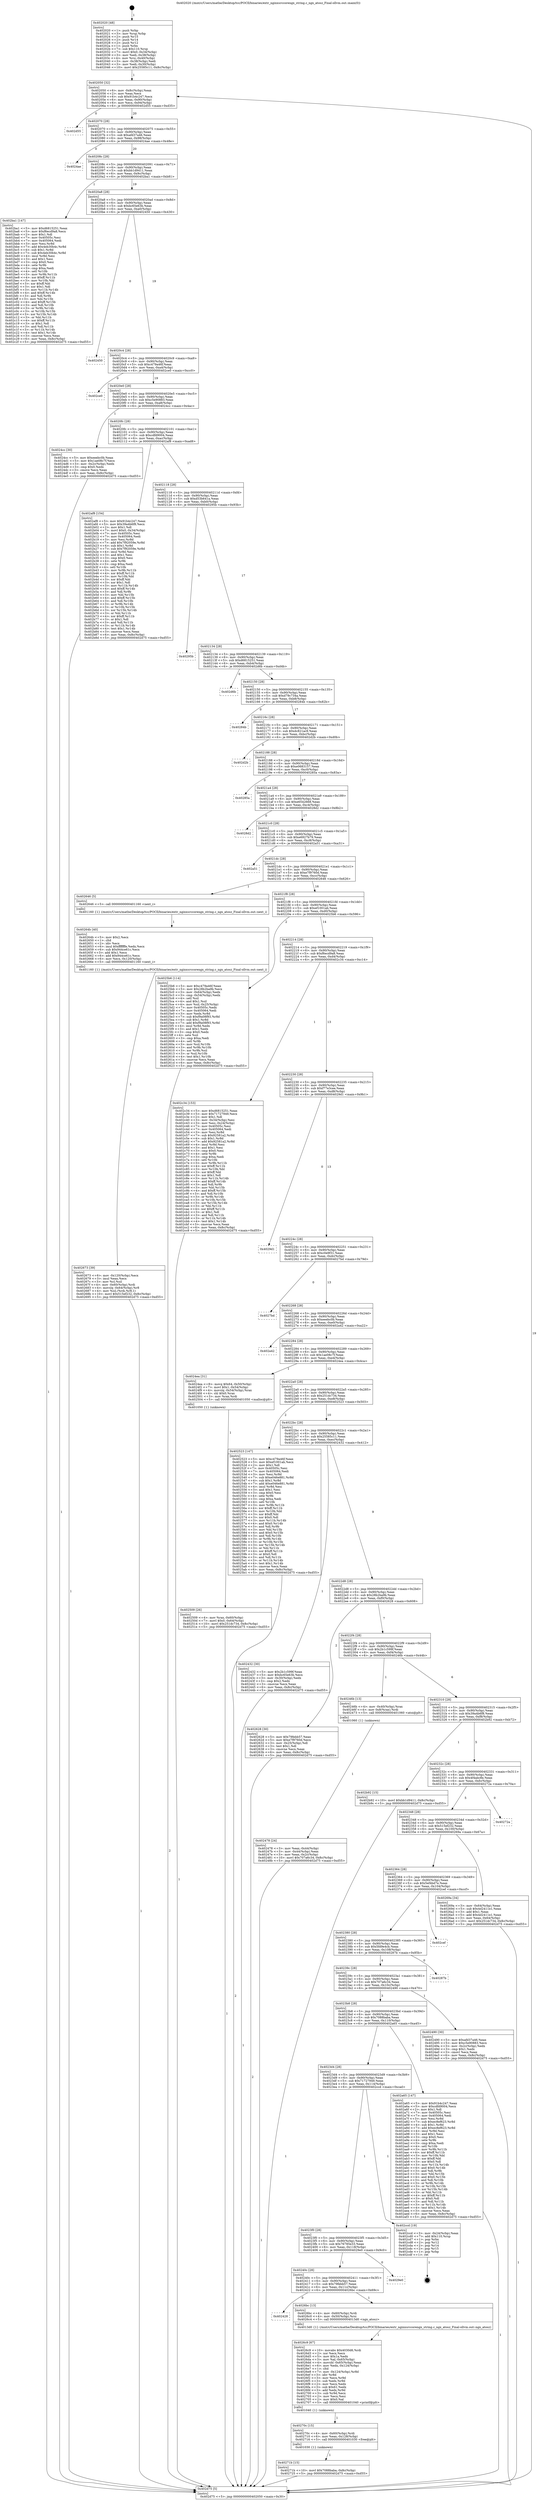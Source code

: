 digraph "0x402020" {
  label = "0x402020 (/mnt/c/Users/mathe/Desktop/tcc/POCII/binaries/extr_nginxsrccorengx_string.c_ngx_atosz_Final-ollvm.out::main(0))"
  labelloc = "t"
  node[shape=record]

  Entry [label="",width=0.3,height=0.3,shape=circle,fillcolor=black,style=filled]
  "0x402050" [label="{
     0x402050 [32]\l
     | [instrs]\l
     &nbsp;&nbsp;0x402050 \<+6\>: mov -0x8c(%rbp),%eax\l
     &nbsp;&nbsp;0x402056 \<+2\>: mov %eax,%ecx\l
     &nbsp;&nbsp;0x402058 \<+6\>: sub $0x91b4c247,%ecx\l
     &nbsp;&nbsp;0x40205e \<+6\>: mov %eax,-0x90(%rbp)\l
     &nbsp;&nbsp;0x402064 \<+6\>: mov %ecx,-0x94(%rbp)\l
     &nbsp;&nbsp;0x40206a \<+6\>: je 0000000000402d55 \<main+0xd35\>\l
  }"]
  "0x402d55" [label="{
     0x402d55\l
  }", style=dashed]
  "0x402070" [label="{
     0x402070 [28]\l
     | [instrs]\l
     &nbsp;&nbsp;0x402070 \<+5\>: jmp 0000000000402075 \<main+0x55\>\l
     &nbsp;&nbsp;0x402075 \<+6\>: mov -0x90(%rbp),%eax\l
     &nbsp;&nbsp;0x40207b \<+5\>: sub $0xafd37a46,%eax\l
     &nbsp;&nbsp;0x402080 \<+6\>: mov %eax,-0x98(%rbp)\l
     &nbsp;&nbsp;0x402086 \<+6\>: je 00000000004024ae \<main+0x48e\>\l
  }"]
  Exit [label="",width=0.3,height=0.3,shape=circle,fillcolor=black,style=filled,peripheries=2]
  "0x4024ae" [label="{
     0x4024ae\l
  }", style=dashed]
  "0x40208c" [label="{
     0x40208c [28]\l
     | [instrs]\l
     &nbsp;&nbsp;0x40208c \<+5\>: jmp 0000000000402091 \<main+0x71\>\l
     &nbsp;&nbsp;0x402091 \<+6\>: mov -0x90(%rbp),%eax\l
     &nbsp;&nbsp;0x402097 \<+5\>: sub $0xbb1d9411,%eax\l
     &nbsp;&nbsp;0x40209c \<+6\>: mov %eax,-0x9c(%rbp)\l
     &nbsp;&nbsp;0x4020a2 \<+6\>: je 0000000000402ba1 \<main+0xb81\>\l
  }"]
  "0x40271b" [label="{
     0x40271b [15]\l
     | [instrs]\l
     &nbsp;&nbsp;0x40271b \<+10\>: movl $0x7088baba,-0x8c(%rbp)\l
     &nbsp;&nbsp;0x402725 \<+5\>: jmp 0000000000402d75 \<main+0xd55\>\l
  }"]
  "0x402ba1" [label="{
     0x402ba1 [147]\l
     | [instrs]\l
     &nbsp;&nbsp;0x402ba1 \<+5\>: mov $0xd6815251,%eax\l
     &nbsp;&nbsp;0x402ba6 \<+5\>: mov $0xf6ecd9a8,%ecx\l
     &nbsp;&nbsp;0x402bab \<+2\>: mov $0x1,%dl\l
     &nbsp;&nbsp;0x402bad \<+7\>: mov 0x40505c,%esi\l
     &nbsp;&nbsp;0x402bb4 \<+7\>: mov 0x405064,%edi\l
     &nbsp;&nbsp;0x402bbb \<+3\>: mov %esi,%r8d\l
     &nbsp;&nbsp;0x402bbe \<+7\>: add $0x4eb30b4c,%r8d\l
     &nbsp;&nbsp;0x402bc5 \<+4\>: sub $0x1,%r8d\l
     &nbsp;&nbsp;0x402bc9 \<+7\>: sub $0x4eb30b4c,%r8d\l
     &nbsp;&nbsp;0x402bd0 \<+4\>: imul %r8d,%esi\l
     &nbsp;&nbsp;0x402bd4 \<+3\>: and $0x1,%esi\l
     &nbsp;&nbsp;0x402bd7 \<+3\>: cmp $0x0,%esi\l
     &nbsp;&nbsp;0x402bda \<+4\>: sete %r9b\l
     &nbsp;&nbsp;0x402bde \<+3\>: cmp $0xa,%edi\l
     &nbsp;&nbsp;0x402be1 \<+4\>: setl %r10b\l
     &nbsp;&nbsp;0x402be5 \<+3\>: mov %r9b,%r11b\l
     &nbsp;&nbsp;0x402be8 \<+4\>: xor $0xff,%r11b\l
     &nbsp;&nbsp;0x402bec \<+3\>: mov %r10b,%bl\l
     &nbsp;&nbsp;0x402bef \<+3\>: xor $0xff,%bl\l
     &nbsp;&nbsp;0x402bf2 \<+3\>: xor $0x1,%dl\l
     &nbsp;&nbsp;0x402bf5 \<+3\>: mov %r11b,%r14b\l
     &nbsp;&nbsp;0x402bf8 \<+4\>: and $0xff,%r14b\l
     &nbsp;&nbsp;0x402bfc \<+3\>: and %dl,%r9b\l
     &nbsp;&nbsp;0x402bff \<+3\>: mov %bl,%r15b\l
     &nbsp;&nbsp;0x402c02 \<+4\>: and $0xff,%r15b\l
     &nbsp;&nbsp;0x402c06 \<+3\>: and %dl,%r10b\l
     &nbsp;&nbsp;0x402c09 \<+3\>: or %r9b,%r14b\l
     &nbsp;&nbsp;0x402c0c \<+3\>: or %r10b,%r15b\l
     &nbsp;&nbsp;0x402c0f \<+3\>: xor %r15b,%r14b\l
     &nbsp;&nbsp;0x402c12 \<+3\>: or %bl,%r11b\l
     &nbsp;&nbsp;0x402c15 \<+4\>: xor $0xff,%r11b\l
     &nbsp;&nbsp;0x402c19 \<+3\>: or $0x1,%dl\l
     &nbsp;&nbsp;0x402c1c \<+3\>: and %dl,%r11b\l
     &nbsp;&nbsp;0x402c1f \<+3\>: or %r11b,%r14b\l
     &nbsp;&nbsp;0x402c22 \<+4\>: test $0x1,%r14b\l
     &nbsp;&nbsp;0x402c26 \<+3\>: cmovne %ecx,%eax\l
     &nbsp;&nbsp;0x402c29 \<+6\>: mov %eax,-0x8c(%rbp)\l
     &nbsp;&nbsp;0x402c2f \<+5\>: jmp 0000000000402d75 \<main+0xd55\>\l
  }"]
  "0x4020a8" [label="{
     0x4020a8 [28]\l
     | [instrs]\l
     &nbsp;&nbsp;0x4020a8 \<+5\>: jmp 00000000004020ad \<main+0x8d\>\l
     &nbsp;&nbsp;0x4020ad \<+6\>: mov -0x90(%rbp),%eax\l
     &nbsp;&nbsp;0x4020b3 \<+5\>: sub $0xbc65e63b,%eax\l
     &nbsp;&nbsp;0x4020b8 \<+6\>: mov %eax,-0xa0(%rbp)\l
     &nbsp;&nbsp;0x4020be \<+6\>: je 0000000000402450 \<main+0x430\>\l
  }"]
  "0x40270c" [label="{
     0x40270c [15]\l
     | [instrs]\l
     &nbsp;&nbsp;0x40270c \<+4\>: mov -0x60(%rbp),%rdi\l
     &nbsp;&nbsp;0x402710 \<+6\>: mov %eax,-0x128(%rbp)\l
     &nbsp;&nbsp;0x402716 \<+5\>: call 0000000000401030 \<free@plt\>\l
     | [calls]\l
     &nbsp;&nbsp;0x401030 \{1\} (unknown)\l
  }"]
  "0x402450" [label="{
     0x402450\l
  }", style=dashed]
  "0x4020c4" [label="{
     0x4020c4 [28]\l
     | [instrs]\l
     &nbsp;&nbsp;0x4020c4 \<+5\>: jmp 00000000004020c9 \<main+0xa9\>\l
     &nbsp;&nbsp;0x4020c9 \<+6\>: mov -0x90(%rbp),%eax\l
     &nbsp;&nbsp;0x4020cf \<+5\>: sub $0xc479a46f,%eax\l
     &nbsp;&nbsp;0x4020d4 \<+6\>: mov %eax,-0xa4(%rbp)\l
     &nbsp;&nbsp;0x4020da \<+6\>: je 0000000000402ce0 \<main+0xcc0\>\l
  }"]
  "0x4026c9" [label="{
     0x4026c9 [67]\l
     | [instrs]\l
     &nbsp;&nbsp;0x4026c9 \<+10\>: movabs $0x4030d6,%rdi\l
     &nbsp;&nbsp;0x4026d3 \<+2\>: xor %ecx,%ecx\l
     &nbsp;&nbsp;0x4026d5 \<+5\>: mov $0x1a,%edx\l
     &nbsp;&nbsp;0x4026da \<+3\>: mov %al,-0x65(%rbp)\l
     &nbsp;&nbsp;0x4026dd \<+4\>: movsbl -0x65(%rbp),%eax\l
     &nbsp;&nbsp;0x4026e1 \<+6\>: mov %edx,-0x124(%rbp)\l
     &nbsp;&nbsp;0x4026e7 \<+1\>: cltd\l
     &nbsp;&nbsp;0x4026e8 \<+7\>: mov -0x124(%rbp),%r8d\l
     &nbsp;&nbsp;0x4026ef \<+3\>: idiv %r8d\l
     &nbsp;&nbsp;0x4026f2 \<+3\>: mov %ecx,%r9d\l
     &nbsp;&nbsp;0x4026f5 \<+3\>: sub %edx,%r9d\l
     &nbsp;&nbsp;0x4026f8 \<+2\>: mov %ecx,%edx\l
     &nbsp;&nbsp;0x4026fa \<+3\>: sub $0x61,%edx\l
     &nbsp;&nbsp;0x4026fd \<+3\>: add %edx,%r9d\l
     &nbsp;&nbsp;0x402700 \<+3\>: sub %r9d,%ecx\l
     &nbsp;&nbsp;0x402703 \<+2\>: mov %ecx,%esi\l
     &nbsp;&nbsp;0x402705 \<+2\>: mov $0x0,%al\l
     &nbsp;&nbsp;0x402707 \<+5\>: call 0000000000401040 \<printf@plt\>\l
     | [calls]\l
     &nbsp;&nbsp;0x401040 \{1\} (unknown)\l
  }"]
  "0x402ce0" [label="{
     0x402ce0\l
  }", style=dashed]
  "0x4020e0" [label="{
     0x4020e0 [28]\l
     | [instrs]\l
     &nbsp;&nbsp;0x4020e0 \<+5\>: jmp 00000000004020e5 \<main+0xc5\>\l
     &nbsp;&nbsp;0x4020e5 \<+6\>: mov -0x90(%rbp),%eax\l
     &nbsp;&nbsp;0x4020eb \<+5\>: sub $0xc5e90883,%eax\l
     &nbsp;&nbsp;0x4020f0 \<+6\>: mov %eax,-0xa8(%rbp)\l
     &nbsp;&nbsp;0x4020f6 \<+6\>: je 00000000004024cc \<main+0x4ac\>\l
  }"]
  "0x402428" [label="{
     0x402428\l
  }", style=dashed]
  "0x4024cc" [label="{
     0x4024cc [30]\l
     | [instrs]\l
     &nbsp;&nbsp;0x4024cc \<+5\>: mov $0xeeebc0b,%eax\l
     &nbsp;&nbsp;0x4024d1 \<+5\>: mov $0x1ae08c7f,%ecx\l
     &nbsp;&nbsp;0x4024d6 \<+3\>: mov -0x2c(%rbp),%edx\l
     &nbsp;&nbsp;0x4024d9 \<+3\>: cmp $0x0,%edx\l
     &nbsp;&nbsp;0x4024dc \<+3\>: cmove %ecx,%eax\l
     &nbsp;&nbsp;0x4024df \<+6\>: mov %eax,-0x8c(%rbp)\l
     &nbsp;&nbsp;0x4024e5 \<+5\>: jmp 0000000000402d75 \<main+0xd55\>\l
  }"]
  "0x4020fc" [label="{
     0x4020fc [28]\l
     | [instrs]\l
     &nbsp;&nbsp;0x4020fc \<+5\>: jmp 0000000000402101 \<main+0xe1\>\l
     &nbsp;&nbsp;0x402101 \<+6\>: mov -0x90(%rbp),%eax\l
     &nbsp;&nbsp;0x402107 \<+5\>: sub $0xcdfd9004,%eax\l
     &nbsp;&nbsp;0x40210c \<+6\>: mov %eax,-0xac(%rbp)\l
     &nbsp;&nbsp;0x402112 \<+6\>: je 0000000000402af8 \<main+0xad8\>\l
  }"]
  "0x4026bc" [label="{
     0x4026bc [13]\l
     | [instrs]\l
     &nbsp;&nbsp;0x4026bc \<+4\>: mov -0x60(%rbp),%rdi\l
     &nbsp;&nbsp;0x4026c0 \<+4\>: mov -0x50(%rbp),%rsi\l
     &nbsp;&nbsp;0x4026c4 \<+5\>: call 00000000004013d0 \<ngx_atosz\>\l
     | [calls]\l
     &nbsp;&nbsp;0x4013d0 \{1\} (/mnt/c/Users/mathe/Desktop/tcc/POCII/binaries/extr_nginxsrccorengx_string.c_ngx_atosz_Final-ollvm.out::ngx_atosz)\l
  }"]
  "0x402af8" [label="{
     0x402af8 [154]\l
     | [instrs]\l
     &nbsp;&nbsp;0x402af8 \<+5\>: mov $0x91b4c247,%eax\l
     &nbsp;&nbsp;0x402afd \<+5\>: mov $0x39a4b6f8,%ecx\l
     &nbsp;&nbsp;0x402b02 \<+2\>: mov $0x1,%dl\l
     &nbsp;&nbsp;0x402b04 \<+7\>: movl $0x0,-0x34(%rbp)\l
     &nbsp;&nbsp;0x402b0b \<+7\>: mov 0x40505c,%esi\l
     &nbsp;&nbsp;0x402b12 \<+7\>: mov 0x405064,%edi\l
     &nbsp;&nbsp;0x402b19 \<+3\>: mov %esi,%r8d\l
     &nbsp;&nbsp;0x402b1c \<+7\>: add $0x7f92059e,%r8d\l
     &nbsp;&nbsp;0x402b23 \<+4\>: sub $0x1,%r8d\l
     &nbsp;&nbsp;0x402b27 \<+7\>: sub $0x7f92059e,%r8d\l
     &nbsp;&nbsp;0x402b2e \<+4\>: imul %r8d,%esi\l
     &nbsp;&nbsp;0x402b32 \<+3\>: and $0x1,%esi\l
     &nbsp;&nbsp;0x402b35 \<+3\>: cmp $0x0,%esi\l
     &nbsp;&nbsp;0x402b38 \<+4\>: sete %r9b\l
     &nbsp;&nbsp;0x402b3c \<+3\>: cmp $0xa,%edi\l
     &nbsp;&nbsp;0x402b3f \<+4\>: setl %r10b\l
     &nbsp;&nbsp;0x402b43 \<+3\>: mov %r9b,%r11b\l
     &nbsp;&nbsp;0x402b46 \<+4\>: xor $0xff,%r11b\l
     &nbsp;&nbsp;0x402b4a \<+3\>: mov %r10b,%bl\l
     &nbsp;&nbsp;0x402b4d \<+3\>: xor $0xff,%bl\l
     &nbsp;&nbsp;0x402b50 \<+3\>: xor $0x1,%dl\l
     &nbsp;&nbsp;0x402b53 \<+3\>: mov %r11b,%r14b\l
     &nbsp;&nbsp;0x402b56 \<+4\>: and $0xff,%r14b\l
     &nbsp;&nbsp;0x402b5a \<+3\>: and %dl,%r9b\l
     &nbsp;&nbsp;0x402b5d \<+3\>: mov %bl,%r15b\l
     &nbsp;&nbsp;0x402b60 \<+4\>: and $0xff,%r15b\l
     &nbsp;&nbsp;0x402b64 \<+3\>: and %dl,%r10b\l
     &nbsp;&nbsp;0x402b67 \<+3\>: or %r9b,%r14b\l
     &nbsp;&nbsp;0x402b6a \<+3\>: or %r10b,%r15b\l
     &nbsp;&nbsp;0x402b6d \<+3\>: xor %r15b,%r14b\l
     &nbsp;&nbsp;0x402b70 \<+3\>: or %bl,%r11b\l
     &nbsp;&nbsp;0x402b73 \<+4\>: xor $0xff,%r11b\l
     &nbsp;&nbsp;0x402b77 \<+3\>: or $0x1,%dl\l
     &nbsp;&nbsp;0x402b7a \<+3\>: and %dl,%r11b\l
     &nbsp;&nbsp;0x402b7d \<+3\>: or %r11b,%r14b\l
     &nbsp;&nbsp;0x402b80 \<+4\>: test $0x1,%r14b\l
     &nbsp;&nbsp;0x402b84 \<+3\>: cmovne %ecx,%eax\l
     &nbsp;&nbsp;0x402b87 \<+6\>: mov %eax,-0x8c(%rbp)\l
     &nbsp;&nbsp;0x402b8d \<+5\>: jmp 0000000000402d75 \<main+0xd55\>\l
  }"]
  "0x402118" [label="{
     0x402118 [28]\l
     | [instrs]\l
     &nbsp;&nbsp;0x402118 \<+5\>: jmp 000000000040211d \<main+0xfd\>\l
     &nbsp;&nbsp;0x40211d \<+6\>: mov -0x90(%rbp),%eax\l
     &nbsp;&nbsp;0x402123 \<+5\>: sub $0xd53b641a,%eax\l
     &nbsp;&nbsp;0x402128 \<+6\>: mov %eax,-0xb0(%rbp)\l
     &nbsp;&nbsp;0x40212e \<+6\>: je 000000000040295b \<main+0x93b\>\l
  }"]
  "0x40240c" [label="{
     0x40240c [28]\l
     | [instrs]\l
     &nbsp;&nbsp;0x40240c \<+5\>: jmp 0000000000402411 \<main+0x3f1\>\l
     &nbsp;&nbsp;0x402411 \<+6\>: mov -0x90(%rbp),%eax\l
     &nbsp;&nbsp;0x402417 \<+5\>: sub $0x79febb57,%eax\l
     &nbsp;&nbsp;0x40241c \<+6\>: mov %eax,-0x11c(%rbp)\l
     &nbsp;&nbsp;0x402422 \<+6\>: je 00000000004026bc \<main+0x69c\>\l
  }"]
  "0x40295b" [label="{
     0x40295b\l
  }", style=dashed]
  "0x402134" [label="{
     0x402134 [28]\l
     | [instrs]\l
     &nbsp;&nbsp;0x402134 \<+5\>: jmp 0000000000402139 \<main+0x119\>\l
     &nbsp;&nbsp;0x402139 \<+6\>: mov -0x90(%rbp),%eax\l
     &nbsp;&nbsp;0x40213f \<+5\>: sub $0xd6815251,%eax\l
     &nbsp;&nbsp;0x402144 \<+6\>: mov %eax,-0xb4(%rbp)\l
     &nbsp;&nbsp;0x40214a \<+6\>: je 0000000000402d6b \<main+0xd4b\>\l
  }"]
  "0x4029e0" [label="{
     0x4029e0\l
  }", style=dashed]
  "0x402d6b" [label="{
     0x402d6b\l
  }", style=dashed]
  "0x402150" [label="{
     0x402150 [28]\l
     | [instrs]\l
     &nbsp;&nbsp;0x402150 \<+5\>: jmp 0000000000402155 \<main+0x135\>\l
     &nbsp;&nbsp;0x402155 \<+6\>: mov -0x90(%rbp),%eax\l
     &nbsp;&nbsp;0x40215b \<+5\>: sub $0xd79c734a,%eax\l
     &nbsp;&nbsp;0x402160 \<+6\>: mov %eax,-0xb8(%rbp)\l
     &nbsp;&nbsp;0x402166 \<+6\>: je 000000000040284b \<main+0x82b\>\l
  }"]
  "0x4023f0" [label="{
     0x4023f0 [28]\l
     | [instrs]\l
     &nbsp;&nbsp;0x4023f0 \<+5\>: jmp 00000000004023f5 \<main+0x3d5\>\l
     &nbsp;&nbsp;0x4023f5 \<+6\>: mov -0x90(%rbp),%eax\l
     &nbsp;&nbsp;0x4023fb \<+5\>: sub $0x76785e33,%eax\l
     &nbsp;&nbsp;0x402400 \<+6\>: mov %eax,-0x118(%rbp)\l
     &nbsp;&nbsp;0x402406 \<+6\>: je 00000000004029e0 \<main+0x9c0\>\l
  }"]
  "0x40284b" [label="{
     0x40284b\l
  }", style=dashed]
  "0x40216c" [label="{
     0x40216c [28]\l
     | [instrs]\l
     &nbsp;&nbsp;0x40216c \<+5\>: jmp 0000000000402171 \<main+0x151\>\l
     &nbsp;&nbsp;0x402171 \<+6\>: mov -0x90(%rbp),%eax\l
     &nbsp;&nbsp;0x402177 \<+5\>: sub $0xdc821ac9,%eax\l
     &nbsp;&nbsp;0x40217c \<+6\>: mov %eax,-0xbc(%rbp)\l
     &nbsp;&nbsp;0x402182 \<+6\>: je 0000000000402d2b \<main+0xd0b\>\l
  }"]
  "0x402ccd" [label="{
     0x402ccd [19]\l
     | [instrs]\l
     &nbsp;&nbsp;0x402ccd \<+3\>: mov -0x24(%rbp),%eax\l
     &nbsp;&nbsp;0x402cd0 \<+7\>: add $0x110,%rsp\l
     &nbsp;&nbsp;0x402cd7 \<+1\>: pop %rbx\l
     &nbsp;&nbsp;0x402cd8 \<+2\>: pop %r12\l
     &nbsp;&nbsp;0x402cda \<+2\>: pop %r14\l
     &nbsp;&nbsp;0x402cdc \<+2\>: pop %r15\l
     &nbsp;&nbsp;0x402cde \<+1\>: pop %rbp\l
     &nbsp;&nbsp;0x402cdf \<+1\>: ret\l
  }"]
  "0x402d2b" [label="{
     0x402d2b\l
  }", style=dashed]
  "0x402188" [label="{
     0x402188 [28]\l
     | [instrs]\l
     &nbsp;&nbsp;0x402188 \<+5\>: jmp 000000000040218d \<main+0x16d\>\l
     &nbsp;&nbsp;0x40218d \<+6\>: mov -0x90(%rbp),%eax\l
     &nbsp;&nbsp;0x402193 \<+5\>: sub $0xe0683157,%eax\l
     &nbsp;&nbsp;0x402198 \<+6\>: mov %eax,-0xc0(%rbp)\l
     &nbsp;&nbsp;0x40219e \<+6\>: je 000000000040285a \<main+0x83a\>\l
  }"]
  "0x4023d4" [label="{
     0x4023d4 [28]\l
     | [instrs]\l
     &nbsp;&nbsp;0x4023d4 \<+5\>: jmp 00000000004023d9 \<main+0x3b9\>\l
     &nbsp;&nbsp;0x4023d9 \<+6\>: mov -0x90(%rbp),%eax\l
     &nbsp;&nbsp;0x4023df \<+5\>: sub $0x71727949,%eax\l
     &nbsp;&nbsp;0x4023e4 \<+6\>: mov %eax,-0x114(%rbp)\l
     &nbsp;&nbsp;0x4023ea \<+6\>: je 0000000000402ccd \<main+0xcad\>\l
  }"]
  "0x40285a" [label="{
     0x40285a\l
  }", style=dashed]
  "0x4021a4" [label="{
     0x4021a4 [28]\l
     | [instrs]\l
     &nbsp;&nbsp;0x4021a4 \<+5\>: jmp 00000000004021a9 \<main+0x189\>\l
     &nbsp;&nbsp;0x4021a9 \<+6\>: mov -0x90(%rbp),%eax\l
     &nbsp;&nbsp;0x4021af \<+5\>: sub $0xe6542668,%eax\l
     &nbsp;&nbsp;0x4021b4 \<+6\>: mov %eax,-0xc4(%rbp)\l
     &nbsp;&nbsp;0x4021ba \<+6\>: je 00000000004028d2 \<main+0x8b2\>\l
  }"]
  "0x402a65" [label="{
     0x402a65 [147]\l
     | [instrs]\l
     &nbsp;&nbsp;0x402a65 \<+5\>: mov $0x91b4c247,%eax\l
     &nbsp;&nbsp;0x402a6a \<+5\>: mov $0xcdfd9004,%ecx\l
     &nbsp;&nbsp;0x402a6f \<+2\>: mov $0x1,%dl\l
     &nbsp;&nbsp;0x402a71 \<+7\>: mov 0x40505c,%esi\l
     &nbsp;&nbsp;0x402a78 \<+7\>: mov 0x405064,%edi\l
     &nbsp;&nbsp;0x402a7f \<+3\>: mov %esi,%r8d\l
     &nbsp;&nbsp;0x402a82 \<+7\>: sub $0xec8ef623,%r8d\l
     &nbsp;&nbsp;0x402a89 \<+4\>: sub $0x1,%r8d\l
     &nbsp;&nbsp;0x402a8d \<+7\>: add $0xec8ef623,%r8d\l
     &nbsp;&nbsp;0x402a94 \<+4\>: imul %r8d,%esi\l
     &nbsp;&nbsp;0x402a98 \<+3\>: and $0x1,%esi\l
     &nbsp;&nbsp;0x402a9b \<+3\>: cmp $0x0,%esi\l
     &nbsp;&nbsp;0x402a9e \<+4\>: sete %r9b\l
     &nbsp;&nbsp;0x402aa2 \<+3\>: cmp $0xa,%edi\l
     &nbsp;&nbsp;0x402aa5 \<+4\>: setl %r10b\l
     &nbsp;&nbsp;0x402aa9 \<+3\>: mov %r9b,%r11b\l
     &nbsp;&nbsp;0x402aac \<+4\>: xor $0xff,%r11b\l
     &nbsp;&nbsp;0x402ab0 \<+3\>: mov %r10b,%bl\l
     &nbsp;&nbsp;0x402ab3 \<+3\>: xor $0xff,%bl\l
     &nbsp;&nbsp;0x402ab6 \<+3\>: xor $0x0,%dl\l
     &nbsp;&nbsp;0x402ab9 \<+3\>: mov %r11b,%r14b\l
     &nbsp;&nbsp;0x402abc \<+4\>: and $0x0,%r14b\l
     &nbsp;&nbsp;0x402ac0 \<+3\>: and %dl,%r9b\l
     &nbsp;&nbsp;0x402ac3 \<+3\>: mov %bl,%r15b\l
     &nbsp;&nbsp;0x402ac6 \<+4\>: and $0x0,%r15b\l
     &nbsp;&nbsp;0x402aca \<+3\>: and %dl,%r10b\l
     &nbsp;&nbsp;0x402acd \<+3\>: or %r9b,%r14b\l
     &nbsp;&nbsp;0x402ad0 \<+3\>: or %r10b,%r15b\l
     &nbsp;&nbsp;0x402ad3 \<+3\>: xor %r15b,%r14b\l
     &nbsp;&nbsp;0x402ad6 \<+3\>: or %bl,%r11b\l
     &nbsp;&nbsp;0x402ad9 \<+4\>: xor $0xff,%r11b\l
     &nbsp;&nbsp;0x402add \<+3\>: or $0x0,%dl\l
     &nbsp;&nbsp;0x402ae0 \<+3\>: and %dl,%r11b\l
     &nbsp;&nbsp;0x402ae3 \<+3\>: or %r11b,%r14b\l
     &nbsp;&nbsp;0x402ae6 \<+4\>: test $0x1,%r14b\l
     &nbsp;&nbsp;0x402aea \<+3\>: cmovne %ecx,%eax\l
     &nbsp;&nbsp;0x402aed \<+6\>: mov %eax,-0x8c(%rbp)\l
     &nbsp;&nbsp;0x402af3 \<+5\>: jmp 0000000000402d75 \<main+0xd55\>\l
  }"]
  "0x4028d2" [label="{
     0x4028d2\l
  }", style=dashed]
  "0x4021c0" [label="{
     0x4021c0 [28]\l
     | [instrs]\l
     &nbsp;&nbsp;0x4021c0 \<+5\>: jmp 00000000004021c5 \<main+0x1a5\>\l
     &nbsp;&nbsp;0x4021c5 \<+6\>: mov -0x90(%rbp),%eax\l
     &nbsp;&nbsp;0x4021cb \<+5\>: sub $0xe6927b79,%eax\l
     &nbsp;&nbsp;0x4021d0 \<+6\>: mov %eax,-0xc8(%rbp)\l
     &nbsp;&nbsp;0x4021d6 \<+6\>: je 0000000000402a51 \<main+0xa31\>\l
  }"]
  "0x402673" [label="{
     0x402673 [39]\l
     | [instrs]\l
     &nbsp;&nbsp;0x402673 \<+6\>: mov -0x120(%rbp),%ecx\l
     &nbsp;&nbsp;0x402679 \<+3\>: imul %eax,%ecx\l
     &nbsp;&nbsp;0x40267c \<+3\>: mov %cl,%sil\l
     &nbsp;&nbsp;0x40267f \<+4\>: mov -0x60(%rbp),%rdi\l
     &nbsp;&nbsp;0x402683 \<+4\>: movslq -0x64(%rbp),%r8\l
     &nbsp;&nbsp;0x402687 \<+4\>: mov %sil,(%rdi,%r8,1)\l
     &nbsp;&nbsp;0x40268b \<+10\>: movl $0x515ef232,-0x8c(%rbp)\l
     &nbsp;&nbsp;0x402695 \<+5\>: jmp 0000000000402d75 \<main+0xd55\>\l
  }"]
  "0x402a51" [label="{
     0x402a51\l
  }", style=dashed]
  "0x4021dc" [label="{
     0x4021dc [28]\l
     | [instrs]\l
     &nbsp;&nbsp;0x4021dc \<+5\>: jmp 00000000004021e1 \<main+0x1c1\>\l
     &nbsp;&nbsp;0x4021e1 \<+6\>: mov -0x90(%rbp),%eax\l
     &nbsp;&nbsp;0x4021e7 \<+5\>: sub $0xe7f9760d,%eax\l
     &nbsp;&nbsp;0x4021ec \<+6\>: mov %eax,-0xcc(%rbp)\l
     &nbsp;&nbsp;0x4021f2 \<+6\>: je 0000000000402646 \<main+0x626\>\l
  }"]
  "0x40264b" [label="{
     0x40264b [40]\l
     | [instrs]\l
     &nbsp;&nbsp;0x40264b \<+5\>: mov $0x2,%ecx\l
     &nbsp;&nbsp;0x402650 \<+1\>: cltd\l
     &nbsp;&nbsp;0x402651 \<+2\>: idiv %ecx\l
     &nbsp;&nbsp;0x402653 \<+6\>: imul $0xfffffffe,%edx,%ecx\l
     &nbsp;&nbsp;0x402659 \<+6\>: sub $0x944ce61c,%ecx\l
     &nbsp;&nbsp;0x40265f \<+3\>: add $0x1,%ecx\l
     &nbsp;&nbsp;0x402662 \<+6\>: add $0x944ce61c,%ecx\l
     &nbsp;&nbsp;0x402668 \<+6\>: mov %ecx,-0x120(%rbp)\l
     &nbsp;&nbsp;0x40266e \<+5\>: call 0000000000401160 \<next_i\>\l
     | [calls]\l
     &nbsp;&nbsp;0x401160 \{1\} (/mnt/c/Users/mathe/Desktop/tcc/POCII/binaries/extr_nginxsrccorengx_string.c_ngx_atosz_Final-ollvm.out::next_i)\l
  }"]
  "0x402646" [label="{
     0x402646 [5]\l
     | [instrs]\l
     &nbsp;&nbsp;0x402646 \<+5\>: call 0000000000401160 \<next_i\>\l
     | [calls]\l
     &nbsp;&nbsp;0x401160 \{1\} (/mnt/c/Users/mathe/Desktop/tcc/POCII/binaries/extr_nginxsrccorengx_string.c_ngx_atosz_Final-ollvm.out::next_i)\l
  }"]
  "0x4021f8" [label="{
     0x4021f8 [28]\l
     | [instrs]\l
     &nbsp;&nbsp;0x4021f8 \<+5\>: jmp 00000000004021fd \<main+0x1dd\>\l
     &nbsp;&nbsp;0x4021fd \<+6\>: mov -0x90(%rbp),%eax\l
     &nbsp;&nbsp;0x402203 \<+5\>: sub $0xef1001ab,%eax\l
     &nbsp;&nbsp;0x402208 \<+6\>: mov %eax,-0xd0(%rbp)\l
     &nbsp;&nbsp;0x40220e \<+6\>: je 00000000004025b6 \<main+0x596\>\l
  }"]
  "0x402509" [label="{
     0x402509 [26]\l
     | [instrs]\l
     &nbsp;&nbsp;0x402509 \<+4\>: mov %rax,-0x60(%rbp)\l
     &nbsp;&nbsp;0x40250d \<+7\>: movl $0x0,-0x64(%rbp)\l
     &nbsp;&nbsp;0x402514 \<+10\>: movl $0x251dc734,-0x8c(%rbp)\l
     &nbsp;&nbsp;0x40251e \<+5\>: jmp 0000000000402d75 \<main+0xd55\>\l
  }"]
  "0x4025b6" [label="{
     0x4025b6 [114]\l
     | [instrs]\l
     &nbsp;&nbsp;0x4025b6 \<+5\>: mov $0xc479a46f,%eax\l
     &nbsp;&nbsp;0x4025bb \<+5\>: mov $0x28b2ba9b,%ecx\l
     &nbsp;&nbsp;0x4025c0 \<+3\>: mov -0x64(%rbp),%edx\l
     &nbsp;&nbsp;0x4025c3 \<+3\>: cmp -0x54(%rbp),%edx\l
     &nbsp;&nbsp;0x4025c6 \<+4\>: setl %sil\l
     &nbsp;&nbsp;0x4025ca \<+4\>: and $0x1,%sil\l
     &nbsp;&nbsp;0x4025ce \<+4\>: mov %sil,-0x25(%rbp)\l
     &nbsp;&nbsp;0x4025d2 \<+7\>: mov 0x40505c,%edx\l
     &nbsp;&nbsp;0x4025d9 \<+7\>: mov 0x405064,%edi\l
     &nbsp;&nbsp;0x4025e0 \<+3\>: mov %edx,%r8d\l
     &nbsp;&nbsp;0x4025e3 \<+7\>: sub $0xf9a08f93,%r8d\l
     &nbsp;&nbsp;0x4025ea \<+4\>: sub $0x1,%r8d\l
     &nbsp;&nbsp;0x4025ee \<+7\>: add $0xf9a08f93,%r8d\l
     &nbsp;&nbsp;0x4025f5 \<+4\>: imul %r8d,%edx\l
     &nbsp;&nbsp;0x4025f9 \<+3\>: and $0x1,%edx\l
     &nbsp;&nbsp;0x4025fc \<+3\>: cmp $0x0,%edx\l
     &nbsp;&nbsp;0x4025ff \<+4\>: sete %sil\l
     &nbsp;&nbsp;0x402603 \<+3\>: cmp $0xa,%edi\l
     &nbsp;&nbsp;0x402606 \<+4\>: setl %r9b\l
     &nbsp;&nbsp;0x40260a \<+3\>: mov %sil,%r10b\l
     &nbsp;&nbsp;0x40260d \<+3\>: and %r9b,%r10b\l
     &nbsp;&nbsp;0x402610 \<+3\>: xor %r9b,%sil\l
     &nbsp;&nbsp;0x402613 \<+3\>: or %sil,%r10b\l
     &nbsp;&nbsp;0x402616 \<+4\>: test $0x1,%r10b\l
     &nbsp;&nbsp;0x40261a \<+3\>: cmovne %ecx,%eax\l
     &nbsp;&nbsp;0x40261d \<+6\>: mov %eax,-0x8c(%rbp)\l
     &nbsp;&nbsp;0x402623 \<+5\>: jmp 0000000000402d75 \<main+0xd55\>\l
  }"]
  "0x402214" [label="{
     0x402214 [28]\l
     | [instrs]\l
     &nbsp;&nbsp;0x402214 \<+5\>: jmp 0000000000402219 \<main+0x1f9\>\l
     &nbsp;&nbsp;0x402219 \<+6\>: mov -0x90(%rbp),%eax\l
     &nbsp;&nbsp;0x40221f \<+5\>: sub $0xf6ecd9a8,%eax\l
     &nbsp;&nbsp;0x402224 \<+6\>: mov %eax,-0xd4(%rbp)\l
     &nbsp;&nbsp;0x40222a \<+6\>: je 0000000000402c34 \<main+0xc14\>\l
  }"]
  "0x4023b8" [label="{
     0x4023b8 [28]\l
     | [instrs]\l
     &nbsp;&nbsp;0x4023b8 \<+5\>: jmp 00000000004023bd \<main+0x39d\>\l
     &nbsp;&nbsp;0x4023bd \<+6\>: mov -0x90(%rbp),%eax\l
     &nbsp;&nbsp;0x4023c3 \<+5\>: sub $0x7088baba,%eax\l
     &nbsp;&nbsp;0x4023c8 \<+6\>: mov %eax,-0x110(%rbp)\l
     &nbsp;&nbsp;0x4023ce \<+6\>: je 0000000000402a65 \<main+0xa45\>\l
  }"]
  "0x402c34" [label="{
     0x402c34 [153]\l
     | [instrs]\l
     &nbsp;&nbsp;0x402c34 \<+5\>: mov $0xd6815251,%eax\l
     &nbsp;&nbsp;0x402c39 \<+5\>: mov $0x71727949,%ecx\l
     &nbsp;&nbsp;0x402c3e \<+2\>: mov $0x1,%dl\l
     &nbsp;&nbsp;0x402c40 \<+3\>: mov -0x34(%rbp),%esi\l
     &nbsp;&nbsp;0x402c43 \<+3\>: mov %esi,-0x24(%rbp)\l
     &nbsp;&nbsp;0x402c46 \<+7\>: mov 0x40505c,%esi\l
     &nbsp;&nbsp;0x402c4d \<+7\>: mov 0x405064,%edi\l
     &nbsp;&nbsp;0x402c54 \<+3\>: mov %esi,%r8d\l
     &nbsp;&nbsp;0x402c57 \<+7\>: sub $0x92581a2,%r8d\l
     &nbsp;&nbsp;0x402c5e \<+4\>: sub $0x1,%r8d\l
     &nbsp;&nbsp;0x402c62 \<+7\>: add $0x92581a2,%r8d\l
     &nbsp;&nbsp;0x402c69 \<+4\>: imul %r8d,%esi\l
     &nbsp;&nbsp;0x402c6d \<+3\>: and $0x1,%esi\l
     &nbsp;&nbsp;0x402c70 \<+3\>: cmp $0x0,%esi\l
     &nbsp;&nbsp;0x402c73 \<+4\>: sete %r9b\l
     &nbsp;&nbsp;0x402c77 \<+3\>: cmp $0xa,%edi\l
     &nbsp;&nbsp;0x402c7a \<+4\>: setl %r10b\l
     &nbsp;&nbsp;0x402c7e \<+3\>: mov %r9b,%r11b\l
     &nbsp;&nbsp;0x402c81 \<+4\>: xor $0xff,%r11b\l
     &nbsp;&nbsp;0x402c85 \<+3\>: mov %r10b,%bl\l
     &nbsp;&nbsp;0x402c88 \<+3\>: xor $0xff,%bl\l
     &nbsp;&nbsp;0x402c8b \<+3\>: xor $0x1,%dl\l
     &nbsp;&nbsp;0x402c8e \<+3\>: mov %r11b,%r14b\l
     &nbsp;&nbsp;0x402c91 \<+4\>: and $0xff,%r14b\l
     &nbsp;&nbsp;0x402c95 \<+3\>: and %dl,%r9b\l
     &nbsp;&nbsp;0x402c98 \<+3\>: mov %bl,%r15b\l
     &nbsp;&nbsp;0x402c9b \<+4\>: and $0xff,%r15b\l
     &nbsp;&nbsp;0x402c9f \<+3\>: and %dl,%r10b\l
     &nbsp;&nbsp;0x402ca2 \<+3\>: or %r9b,%r14b\l
     &nbsp;&nbsp;0x402ca5 \<+3\>: or %r10b,%r15b\l
     &nbsp;&nbsp;0x402ca8 \<+3\>: xor %r15b,%r14b\l
     &nbsp;&nbsp;0x402cab \<+3\>: or %bl,%r11b\l
     &nbsp;&nbsp;0x402cae \<+4\>: xor $0xff,%r11b\l
     &nbsp;&nbsp;0x402cb2 \<+3\>: or $0x1,%dl\l
     &nbsp;&nbsp;0x402cb5 \<+3\>: and %dl,%r11b\l
     &nbsp;&nbsp;0x402cb8 \<+3\>: or %r11b,%r14b\l
     &nbsp;&nbsp;0x402cbb \<+4\>: test $0x1,%r14b\l
     &nbsp;&nbsp;0x402cbf \<+3\>: cmovne %ecx,%eax\l
     &nbsp;&nbsp;0x402cc2 \<+6\>: mov %eax,-0x8c(%rbp)\l
     &nbsp;&nbsp;0x402cc8 \<+5\>: jmp 0000000000402d75 \<main+0xd55\>\l
  }"]
  "0x402230" [label="{
     0x402230 [28]\l
     | [instrs]\l
     &nbsp;&nbsp;0x402230 \<+5\>: jmp 0000000000402235 \<main+0x215\>\l
     &nbsp;&nbsp;0x402235 \<+6\>: mov -0x90(%rbp),%eax\l
     &nbsp;&nbsp;0x40223b \<+5\>: sub $0xf77e3cee,%eax\l
     &nbsp;&nbsp;0x402240 \<+6\>: mov %eax,-0xd8(%rbp)\l
     &nbsp;&nbsp;0x402246 \<+6\>: je 00000000004029d1 \<main+0x9b1\>\l
  }"]
  "0x402490" [label="{
     0x402490 [30]\l
     | [instrs]\l
     &nbsp;&nbsp;0x402490 \<+5\>: mov $0xafd37a46,%eax\l
     &nbsp;&nbsp;0x402495 \<+5\>: mov $0xc5e90883,%ecx\l
     &nbsp;&nbsp;0x40249a \<+3\>: mov -0x2c(%rbp),%edx\l
     &nbsp;&nbsp;0x40249d \<+3\>: cmp $0x1,%edx\l
     &nbsp;&nbsp;0x4024a0 \<+3\>: cmovl %ecx,%eax\l
     &nbsp;&nbsp;0x4024a3 \<+6\>: mov %eax,-0x8c(%rbp)\l
     &nbsp;&nbsp;0x4024a9 \<+5\>: jmp 0000000000402d75 \<main+0xd55\>\l
  }"]
  "0x4029d1" [label="{
     0x4029d1\l
  }", style=dashed]
  "0x40224c" [label="{
     0x40224c [28]\l
     | [instrs]\l
     &nbsp;&nbsp;0x40224c \<+5\>: jmp 0000000000402251 \<main+0x231\>\l
     &nbsp;&nbsp;0x402251 \<+6\>: mov -0x90(%rbp),%eax\l
     &nbsp;&nbsp;0x402257 \<+5\>: sub $0xc0e9f31,%eax\l
     &nbsp;&nbsp;0x40225c \<+6\>: mov %eax,-0xdc(%rbp)\l
     &nbsp;&nbsp;0x402262 \<+6\>: je 00000000004027bd \<main+0x79d\>\l
  }"]
  "0x40239c" [label="{
     0x40239c [28]\l
     | [instrs]\l
     &nbsp;&nbsp;0x40239c \<+5\>: jmp 00000000004023a1 \<main+0x381\>\l
     &nbsp;&nbsp;0x4023a1 \<+6\>: mov -0x90(%rbp),%eax\l
     &nbsp;&nbsp;0x4023a7 \<+5\>: sub $0x707a6c34,%eax\l
     &nbsp;&nbsp;0x4023ac \<+6\>: mov %eax,-0x10c(%rbp)\l
     &nbsp;&nbsp;0x4023b2 \<+6\>: je 0000000000402490 \<main+0x470\>\l
  }"]
  "0x4027bd" [label="{
     0x4027bd\l
  }", style=dashed]
  "0x402268" [label="{
     0x402268 [28]\l
     | [instrs]\l
     &nbsp;&nbsp;0x402268 \<+5\>: jmp 000000000040226d \<main+0x24d\>\l
     &nbsp;&nbsp;0x40226d \<+6\>: mov -0x90(%rbp),%eax\l
     &nbsp;&nbsp;0x402273 \<+5\>: sub $0xeeebc0b,%eax\l
     &nbsp;&nbsp;0x402278 \<+6\>: mov %eax,-0xe0(%rbp)\l
     &nbsp;&nbsp;0x40227e \<+6\>: je 0000000000402a42 \<main+0xa22\>\l
  }"]
  "0x40287b" [label="{
     0x40287b\l
  }", style=dashed]
  "0x402a42" [label="{
     0x402a42\l
  }", style=dashed]
  "0x402284" [label="{
     0x402284 [28]\l
     | [instrs]\l
     &nbsp;&nbsp;0x402284 \<+5\>: jmp 0000000000402289 \<main+0x269\>\l
     &nbsp;&nbsp;0x402289 \<+6\>: mov -0x90(%rbp),%eax\l
     &nbsp;&nbsp;0x40228f \<+5\>: sub $0x1ae08c7f,%eax\l
     &nbsp;&nbsp;0x402294 \<+6\>: mov %eax,-0xe4(%rbp)\l
     &nbsp;&nbsp;0x40229a \<+6\>: je 00000000004024ea \<main+0x4ca\>\l
  }"]
  "0x402380" [label="{
     0x402380 [28]\l
     | [instrs]\l
     &nbsp;&nbsp;0x402380 \<+5\>: jmp 0000000000402385 \<main+0x365\>\l
     &nbsp;&nbsp;0x402385 \<+6\>: mov -0x90(%rbp),%eax\l
     &nbsp;&nbsp;0x40238b \<+5\>: sub $0x5fd9e4cb,%eax\l
     &nbsp;&nbsp;0x402390 \<+6\>: mov %eax,-0x108(%rbp)\l
     &nbsp;&nbsp;0x402396 \<+6\>: je 000000000040287b \<main+0x85b\>\l
  }"]
  "0x4024ea" [label="{
     0x4024ea [31]\l
     | [instrs]\l
     &nbsp;&nbsp;0x4024ea \<+8\>: movq $0x64,-0x50(%rbp)\l
     &nbsp;&nbsp;0x4024f2 \<+7\>: movl $0x1,-0x54(%rbp)\l
     &nbsp;&nbsp;0x4024f9 \<+4\>: movslq -0x54(%rbp),%rax\l
     &nbsp;&nbsp;0x4024fd \<+4\>: shl $0x0,%rax\l
     &nbsp;&nbsp;0x402501 \<+3\>: mov %rax,%rdi\l
     &nbsp;&nbsp;0x402504 \<+5\>: call 0000000000401050 \<malloc@plt\>\l
     | [calls]\l
     &nbsp;&nbsp;0x401050 \{1\} (unknown)\l
  }"]
  "0x4022a0" [label="{
     0x4022a0 [28]\l
     | [instrs]\l
     &nbsp;&nbsp;0x4022a0 \<+5\>: jmp 00000000004022a5 \<main+0x285\>\l
     &nbsp;&nbsp;0x4022a5 \<+6\>: mov -0x90(%rbp),%eax\l
     &nbsp;&nbsp;0x4022ab \<+5\>: sub $0x251dc734,%eax\l
     &nbsp;&nbsp;0x4022b0 \<+6\>: mov %eax,-0xe8(%rbp)\l
     &nbsp;&nbsp;0x4022b6 \<+6\>: je 0000000000402523 \<main+0x503\>\l
  }"]
  "0x402cef" [label="{
     0x402cef\l
  }", style=dashed]
  "0x402523" [label="{
     0x402523 [147]\l
     | [instrs]\l
     &nbsp;&nbsp;0x402523 \<+5\>: mov $0xc479a46f,%eax\l
     &nbsp;&nbsp;0x402528 \<+5\>: mov $0xef1001ab,%ecx\l
     &nbsp;&nbsp;0x40252d \<+2\>: mov $0x1,%dl\l
     &nbsp;&nbsp;0x40252f \<+7\>: mov 0x40505c,%esi\l
     &nbsp;&nbsp;0x402536 \<+7\>: mov 0x405064,%edi\l
     &nbsp;&nbsp;0x40253d \<+3\>: mov %esi,%r8d\l
     &nbsp;&nbsp;0x402540 \<+7\>: sub $0xe046e881,%r8d\l
     &nbsp;&nbsp;0x402547 \<+4\>: sub $0x1,%r8d\l
     &nbsp;&nbsp;0x40254b \<+7\>: add $0xe046e881,%r8d\l
     &nbsp;&nbsp;0x402552 \<+4\>: imul %r8d,%esi\l
     &nbsp;&nbsp;0x402556 \<+3\>: and $0x1,%esi\l
     &nbsp;&nbsp;0x402559 \<+3\>: cmp $0x0,%esi\l
     &nbsp;&nbsp;0x40255c \<+4\>: sete %r9b\l
     &nbsp;&nbsp;0x402560 \<+3\>: cmp $0xa,%edi\l
     &nbsp;&nbsp;0x402563 \<+4\>: setl %r10b\l
     &nbsp;&nbsp;0x402567 \<+3\>: mov %r9b,%r11b\l
     &nbsp;&nbsp;0x40256a \<+4\>: xor $0xff,%r11b\l
     &nbsp;&nbsp;0x40256e \<+3\>: mov %r10b,%bl\l
     &nbsp;&nbsp;0x402571 \<+3\>: xor $0xff,%bl\l
     &nbsp;&nbsp;0x402574 \<+3\>: xor $0x0,%dl\l
     &nbsp;&nbsp;0x402577 \<+3\>: mov %r11b,%r14b\l
     &nbsp;&nbsp;0x40257a \<+4\>: and $0x0,%r14b\l
     &nbsp;&nbsp;0x40257e \<+3\>: and %dl,%r9b\l
     &nbsp;&nbsp;0x402581 \<+3\>: mov %bl,%r15b\l
     &nbsp;&nbsp;0x402584 \<+4\>: and $0x0,%r15b\l
     &nbsp;&nbsp;0x402588 \<+3\>: and %dl,%r10b\l
     &nbsp;&nbsp;0x40258b \<+3\>: or %r9b,%r14b\l
     &nbsp;&nbsp;0x40258e \<+3\>: or %r10b,%r15b\l
     &nbsp;&nbsp;0x402591 \<+3\>: xor %r15b,%r14b\l
     &nbsp;&nbsp;0x402594 \<+3\>: or %bl,%r11b\l
     &nbsp;&nbsp;0x402597 \<+4\>: xor $0xff,%r11b\l
     &nbsp;&nbsp;0x40259b \<+3\>: or $0x0,%dl\l
     &nbsp;&nbsp;0x40259e \<+3\>: and %dl,%r11b\l
     &nbsp;&nbsp;0x4025a1 \<+3\>: or %r11b,%r14b\l
     &nbsp;&nbsp;0x4025a4 \<+4\>: test $0x1,%r14b\l
     &nbsp;&nbsp;0x4025a8 \<+3\>: cmovne %ecx,%eax\l
     &nbsp;&nbsp;0x4025ab \<+6\>: mov %eax,-0x8c(%rbp)\l
     &nbsp;&nbsp;0x4025b1 \<+5\>: jmp 0000000000402d75 \<main+0xd55\>\l
  }"]
  "0x4022bc" [label="{
     0x4022bc [28]\l
     | [instrs]\l
     &nbsp;&nbsp;0x4022bc \<+5\>: jmp 00000000004022c1 \<main+0x2a1\>\l
     &nbsp;&nbsp;0x4022c1 \<+6\>: mov -0x90(%rbp),%eax\l
     &nbsp;&nbsp;0x4022c7 \<+5\>: sub $0x25585c11,%eax\l
     &nbsp;&nbsp;0x4022cc \<+6\>: mov %eax,-0xec(%rbp)\l
     &nbsp;&nbsp;0x4022d2 \<+6\>: je 0000000000402432 \<main+0x412\>\l
  }"]
  "0x402364" [label="{
     0x402364 [28]\l
     | [instrs]\l
     &nbsp;&nbsp;0x402364 \<+5\>: jmp 0000000000402369 \<main+0x349\>\l
     &nbsp;&nbsp;0x402369 \<+6\>: mov -0x90(%rbp),%eax\l
     &nbsp;&nbsp;0x40236f \<+5\>: sub $0x5ef4bd7e,%eax\l
     &nbsp;&nbsp;0x402374 \<+6\>: mov %eax,-0x104(%rbp)\l
     &nbsp;&nbsp;0x40237a \<+6\>: je 0000000000402cef \<main+0xccf\>\l
  }"]
  "0x402432" [label="{
     0x402432 [30]\l
     | [instrs]\l
     &nbsp;&nbsp;0x402432 \<+5\>: mov $0x2b1c599f,%eax\l
     &nbsp;&nbsp;0x402437 \<+5\>: mov $0xbc65e63b,%ecx\l
     &nbsp;&nbsp;0x40243c \<+3\>: mov -0x30(%rbp),%edx\l
     &nbsp;&nbsp;0x40243f \<+3\>: cmp $0x2,%edx\l
     &nbsp;&nbsp;0x402442 \<+3\>: cmovne %ecx,%eax\l
     &nbsp;&nbsp;0x402445 \<+6\>: mov %eax,-0x8c(%rbp)\l
     &nbsp;&nbsp;0x40244b \<+5\>: jmp 0000000000402d75 \<main+0xd55\>\l
  }"]
  "0x4022d8" [label="{
     0x4022d8 [28]\l
     | [instrs]\l
     &nbsp;&nbsp;0x4022d8 \<+5\>: jmp 00000000004022dd \<main+0x2bd\>\l
     &nbsp;&nbsp;0x4022dd \<+6\>: mov -0x90(%rbp),%eax\l
     &nbsp;&nbsp;0x4022e3 \<+5\>: sub $0x28b2ba9b,%eax\l
     &nbsp;&nbsp;0x4022e8 \<+6\>: mov %eax,-0xf0(%rbp)\l
     &nbsp;&nbsp;0x4022ee \<+6\>: je 0000000000402628 \<main+0x608\>\l
  }"]
  "0x402d75" [label="{
     0x402d75 [5]\l
     | [instrs]\l
     &nbsp;&nbsp;0x402d75 \<+5\>: jmp 0000000000402050 \<main+0x30\>\l
  }"]
  "0x402020" [label="{
     0x402020 [48]\l
     | [instrs]\l
     &nbsp;&nbsp;0x402020 \<+1\>: push %rbp\l
     &nbsp;&nbsp;0x402021 \<+3\>: mov %rsp,%rbp\l
     &nbsp;&nbsp;0x402024 \<+2\>: push %r15\l
     &nbsp;&nbsp;0x402026 \<+2\>: push %r14\l
     &nbsp;&nbsp;0x402028 \<+2\>: push %r12\l
     &nbsp;&nbsp;0x40202a \<+1\>: push %rbx\l
     &nbsp;&nbsp;0x40202b \<+7\>: sub $0x110,%rsp\l
     &nbsp;&nbsp;0x402032 \<+7\>: movl $0x0,-0x34(%rbp)\l
     &nbsp;&nbsp;0x402039 \<+3\>: mov %edi,-0x38(%rbp)\l
     &nbsp;&nbsp;0x40203c \<+4\>: mov %rsi,-0x40(%rbp)\l
     &nbsp;&nbsp;0x402040 \<+3\>: mov -0x38(%rbp),%edi\l
     &nbsp;&nbsp;0x402043 \<+3\>: mov %edi,-0x30(%rbp)\l
     &nbsp;&nbsp;0x402046 \<+10\>: movl $0x25585c11,-0x8c(%rbp)\l
  }"]
  "0x40269a" [label="{
     0x40269a [34]\l
     | [instrs]\l
     &nbsp;&nbsp;0x40269a \<+3\>: mov -0x64(%rbp),%eax\l
     &nbsp;&nbsp;0x40269d \<+5\>: sub $0x4d2411e1,%eax\l
     &nbsp;&nbsp;0x4026a2 \<+3\>: add $0x1,%eax\l
     &nbsp;&nbsp;0x4026a5 \<+5\>: add $0x4d2411e1,%eax\l
     &nbsp;&nbsp;0x4026aa \<+3\>: mov %eax,-0x64(%rbp)\l
     &nbsp;&nbsp;0x4026ad \<+10\>: movl $0x251dc734,-0x8c(%rbp)\l
     &nbsp;&nbsp;0x4026b7 \<+5\>: jmp 0000000000402d75 \<main+0xd55\>\l
  }"]
  "0x402628" [label="{
     0x402628 [30]\l
     | [instrs]\l
     &nbsp;&nbsp;0x402628 \<+5\>: mov $0x79febb57,%eax\l
     &nbsp;&nbsp;0x40262d \<+5\>: mov $0xe7f9760d,%ecx\l
     &nbsp;&nbsp;0x402632 \<+3\>: mov -0x25(%rbp),%dl\l
     &nbsp;&nbsp;0x402635 \<+3\>: test $0x1,%dl\l
     &nbsp;&nbsp;0x402638 \<+3\>: cmovne %ecx,%eax\l
     &nbsp;&nbsp;0x40263b \<+6\>: mov %eax,-0x8c(%rbp)\l
     &nbsp;&nbsp;0x402641 \<+5\>: jmp 0000000000402d75 \<main+0xd55\>\l
  }"]
  "0x4022f4" [label="{
     0x4022f4 [28]\l
     | [instrs]\l
     &nbsp;&nbsp;0x4022f4 \<+5\>: jmp 00000000004022f9 \<main+0x2d9\>\l
     &nbsp;&nbsp;0x4022f9 \<+6\>: mov -0x90(%rbp),%eax\l
     &nbsp;&nbsp;0x4022ff \<+5\>: sub $0x2b1c599f,%eax\l
     &nbsp;&nbsp;0x402304 \<+6\>: mov %eax,-0xf4(%rbp)\l
     &nbsp;&nbsp;0x40230a \<+6\>: je 000000000040246b \<main+0x44b\>\l
  }"]
  "0x402348" [label="{
     0x402348 [28]\l
     | [instrs]\l
     &nbsp;&nbsp;0x402348 \<+5\>: jmp 000000000040234d \<main+0x32d\>\l
     &nbsp;&nbsp;0x40234d \<+6\>: mov -0x90(%rbp),%eax\l
     &nbsp;&nbsp;0x402353 \<+5\>: sub $0x515ef232,%eax\l
     &nbsp;&nbsp;0x402358 \<+6\>: mov %eax,-0x100(%rbp)\l
     &nbsp;&nbsp;0x40235e \<+6\>: je 000000000040269a \<main+0x67a\>\l
  }"]
  "0x40246b" [label="{
     0x40246b [13]\l
     | [instrs]\l
     &nbsp;&nbsp;0x40246b \<+4\>: mov -0x40(%rbp),%rax\l
     &nbsp;&nbsp;0x40246f \<+4\>: mov 0x8(%rax),%rdi\l
     &nbsp;&nbsp;0x402473 \<+5\>: call 0000000000401060 \<atoi@plt\>\l
     | [calls]\l
     &nbsp;&nbsp;0x401060 \{1\} (unknown)\l
  }"]
  "0x402310" [label="{
     0x402310 [28]\l
     | [instrs]\l
     &nbsp;&nbsp;0x402310 \<+5\>: jmp 0000000000402315 \<main+0x2f5\>\l
     &nbsp;&nbsp;0x402315 \<+6\>: mov -0x90(%rbp),%eax\l
     &nbsp;&nbsp;0x40231b \<+5\>: sub $0x39a4b6f8,%eax\l
     &nbsp;&nbsp;0x402320 \<+6\>: mov %eax,-0xf8(%rbp)\l
     &nbsp;&nbsp;0x402326 \<+6\>: je 0000000000402b92 \<main+0xb72\>\l
  }"]
  "0x402478" [label="{
     0x402478 [24]\l
     | [instrs]\l
     &nbsp;&nbsp;0x402478 \<+3\>: mov %eax,-0x44(%rbp)\l
     &nbsp;&nbsp;0x40247b \<+3\>: mov -0x44(%rbp),%eax\l
     &nbsp;&nbsp;0x40247e \<+3\>: mov %eax,-0x2c(%rbp)\l
     &nbsp;&nbsp;0x402481 \<+10\>: movl $0x707a6c34,-0x8c(%rbp)\l
     &nbsp;&nbsp;0x40248b \<+5\>: jmp 0000000000402d75 \<main+0xd55\>\l
  }"]
  "0x40272a" [label="{
     0x40272a\l
  }", style=dashed]
  "0x402b92" [label="{
     0x402b92 [15]\l
     | [instrs]\l
     &nbsp;&nbsp;0x402b92 \<+10\>: movl $0xbb1d9411,-0x8c(%rbp)\l
     &nbsp;&nbsp;0x402b9c \<+5\>: jmp 0000000000402d75 \<main+0xd55\>\l
  }"]
  "0x40232c" [label="{
     0x40232c [28]\l
     | [instrs]\l
     &nbsp;&nbsp;0x40232c \<+5\>: jmp 0000000000402331 \<main+0x311\>\l
     &nbsp;&nbsp;0x402331 \<+6\>: mov -0x90(%rbp),%eax\l
     &nbsp;&nbsp;0x402337 \<+5\>: sub $0x4f4abc8e,%eax\l
     &nbsp;&nbsp;0x40233c \<+6\>: mov %eax,-0xfc(%rbp)\l
     &nbsp;&nbsp;0x402342 \<+6\>: je 000000000040272a \<main+0x70a\>\l
  }"]
  Entry -> "0x402020" [label=" 1"]
  "0x402050" -> "0x402d55" [label=" 0"]
  "0x402050" -> "0x402070" [label=" 20"]
  "0x402ccd" -> Exit [label=" 1"]
  "0x402070" -> "0x4024ae" [label=" 0"]
  "0x402070" -> "0x40208c" [label=" 20"]
  "0x402c34" -> "0x402d75" [label=" 1"]
  "0x40208c" -> "0x402ba1" [label=" 1"]
  "0x40208c" -> "0x4020a8" [label=" 19"]
  "0x402ba1" -> "0x402d75" [label=" 1"]
  "0x4020a8" -> "0x402450" [label=" 0"]
  "0x4020a8" -> "0x4020c4" [label=" 19"]
  "0x402b92" -> "0x402d75" [label=" 1"]
  "0x4020c4" -> "0x402ce0" [label=" 0"]
  "0x4020c4" -> "0x4020e0" [label=" 19"]
  "0x402af8" -> "0x402d75" [label=" 1"]
  "0x4020e0" -> "0x4024cc" [label=" 1"]
  "0x4020e0" -> "0x4020fc" [label=" 18"]
  "0x402a65" -> "0x402d75" [label=" 1"]
  "0x4020fc" -> "0x402af8" [label=" 1"]
  "0x4020fc" -> "0x402118" [label=" 17"]
  "0x40271b" -> "0x402d75" [label=" 1"]
  "0x402118" -> "0x40295b" [label=" 0"]
  "0x402118" -> "0x402134" [label=" 17"]
  "0x4026c9" -> "0x40270c" [label=" 1"]
  "0x402134" -> "0x402d6b" [label=" 0"]
  "0x402134" -> "0x402150" [label=" 17"]
  "0x4026bc" -> "0x4026c9" [label=" 1"]
  "0x402150" -> "0x40284b" [label=" 0"]
  "0x402150" -> "0x40216c" [label=" 17"]
  "0x40240c" -> "0x4026bc" [label=" 1"]
  "0x40216c" -> "0x402d2b" [label=" 0"]
  "0x40216c" -> "0x402188" [label=" 17"]
  "0x40270c" -> "0x40271b" [label=" 1"]
  "0x402188" -> "0x40285a" [label=" 0"]
  "0x402188" -> "0x4021a4" [label=" 17"]
  "0x4023f0" -> "0x4029e0" [label=" 0"]
  "0x4021a4" -> "0x4028d2" [label=" 0"]
  "0x4021a4" -> "0x4021c0" [label=" 17"]
  "0x40240c" -> "0x402428" [label=" 0"]
  "0x4021c0" -> "0x402a51" [label=" 0"]
  "0x4021c0" -> "0x4021dc" [label=" 17"]
  "0x4023d4" -> "0x402ccd" [label=" 1"]
  "0x4021dc" -> "0x402646" [label=" 1"]
  "0x4021dc" -> "0x4021f8" [label=" 16"]
  "0x4023f0" -> "0x40240c" [label=" 1"]
  "0x4021f8" -> "0x4025b6" [label=" 2"]
  "0x4021f8" -> "0x402214" [label=" 14"]
  "0x4023b8" -> "0x4023d4" [label=" 2"]
  "0x402214" -> "0x402c34" [label=" 1"]
  "0x402214" -> "0x402230" [label=" 13"]
  "0x4023b8" -> "0x402a65" [label=" 1"]
  "0x402230" -> "0x4029d1" [label=" 0"]
  "0x402230" -> "0x40224c" [label=" 13"]
  "0x4023d4" -> "0x4023f0" [label=" 1"]
  "0x40224c" -> "0x4027bd" [label=" 0"]
  "0x40224c" -> "0x402268" [label=" 13"]
  "0x402673" -> "0x402d75" [label=" 1"]
  "0x402268" -> "0x402a42" [label=" 0"]
  "0x402268" -> "0x402284" [label=" 13"]
  "0x40264b" -> "0x402673" [label=" 1"]
  "0x402284" -> "0x4024ea" [label=" 1"]
  "0x402284" -> "0x4022a0" [label=" 12"]
  "0x402628" -> "0x402d75" [label=" 2"]
  "0x4022a0" -> "0x402523" [label=" 2"]
  "0x4022a0" -> "0x4022bc" [label=" 10"]
  "0x4025b6" -> "0x402d75" [label=" 2"]
  "0x4022bc" -> "0x402432" [label=" 1"]
  "0x4022bc" -> "0x4022d8" [label=" 9"]
  "0x402432" -> "0x402d75" [label=" 1"]
  "0x402020" -> "0x402050" [label=" 1"]
  "0x402d75" -> "0x402050" [label=" 19"]
  "0x402509" -> "0x402d75" [label=" 1"]
  "0x4022d8" -> "0x402628" [label=" 2"]
  "0x4022d8" -> "0x4022f4" [label=" 7"]
  "0x4024ea" -> "0x402509" [label=" 1"]
  "0x4022f4" -> "0x40246b" [label=" 1"]
  "0x4022f4" -> "0x402310" [label=" 6"]
  "0x40246b" -> "0x402478" [label=" 1"]
  "0x402478" -> "0x402d75" [label=" 1"]
  "0x402490" -> "0x402d75" [label=" 1"]
  "0x402310" -> "0x402b92" [label=" 1"]
  "0x402310" -> "0x40232c" [label=" 5"]
  "0x40239c" -> "0x4023b8" [label=" 3"]
  "0x40232c" -> "0x40272a" [label=" 0"]
  "0x40232c" -> "0x402348" [label=" 5"]
  "0x4024cc" -> "0x402d75" [label=" 1"]
  "0x402348" -> "0x40269a" [label=" 1"]
  "0x402348" -> "0x402364" [label=" 4"]
  "0x402523" -> "0x402d75" [label=" 2"]
  "0x402364" -> "0x402cef" [label=" 0"]
  "0x402364" -> "0x402380" [label=" 4"]
  "0x402646" -> "0x40264b" [label=" 1"]
  "0x402380" -> "0x40287b" [label=" 0"]
  "0x402380" -> "0x40239c" [label=" 4"]
  "0x40269a" -> "0x402d75" [label=" 1"]
  "0x40239c" -> "0x402490" [label=" 1"]
}
